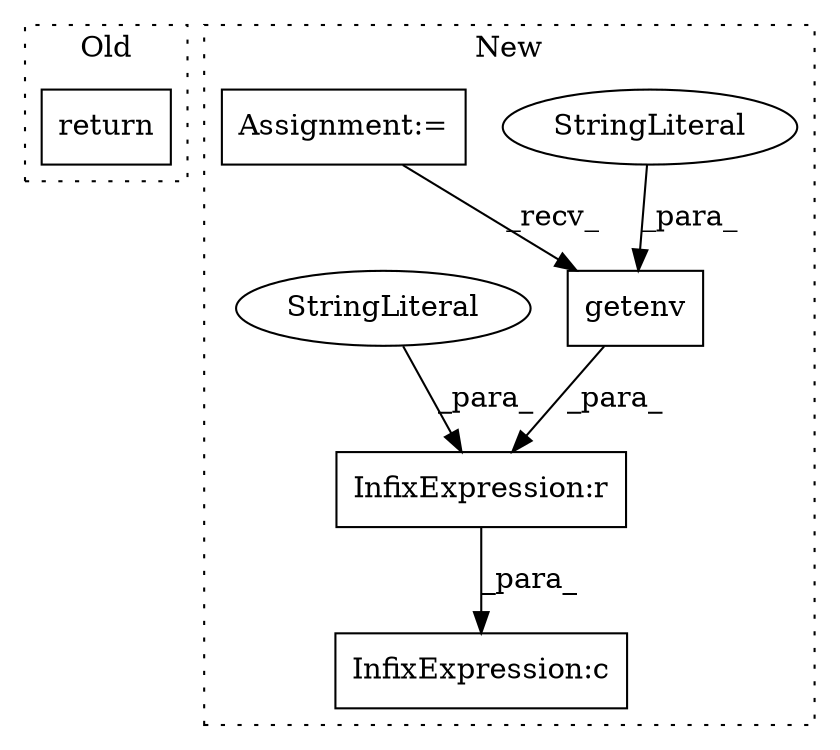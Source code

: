 digraph G {
subgraph cluster0 {
1 [label="return" a="41" s="786" l="7" shape="box"];
label = "Old";
style="dotted";
}
subgraph cluster1 {
2 [label="getenv" a="32" s="821,842" l="7,1" shape="box"];
3 [label="StringLiteral" a="45" s="839" l="3" shape="ellipse"];
4 [label="Assignment:=" a="7" s="781" l="2" shape="box"];
5 [label="InfixExpression:c" a="27" s="881" l="4" shape="box"];
6 [label="InfixExpression:r" a="27" s="843" l="4" shape="box"];
7 [label="StringLiteral" a="45" s="847" l="3" shape="ellipse"];
label = "New";
style="dotted";
}
2 -> 6 [label="_para_"];
3 -> 2 [label="_para_"];
4 -> 2 [label="_recv_"];
6 -> 5 [label="_para_"];
7 -> 6 [label="_para_"];
}